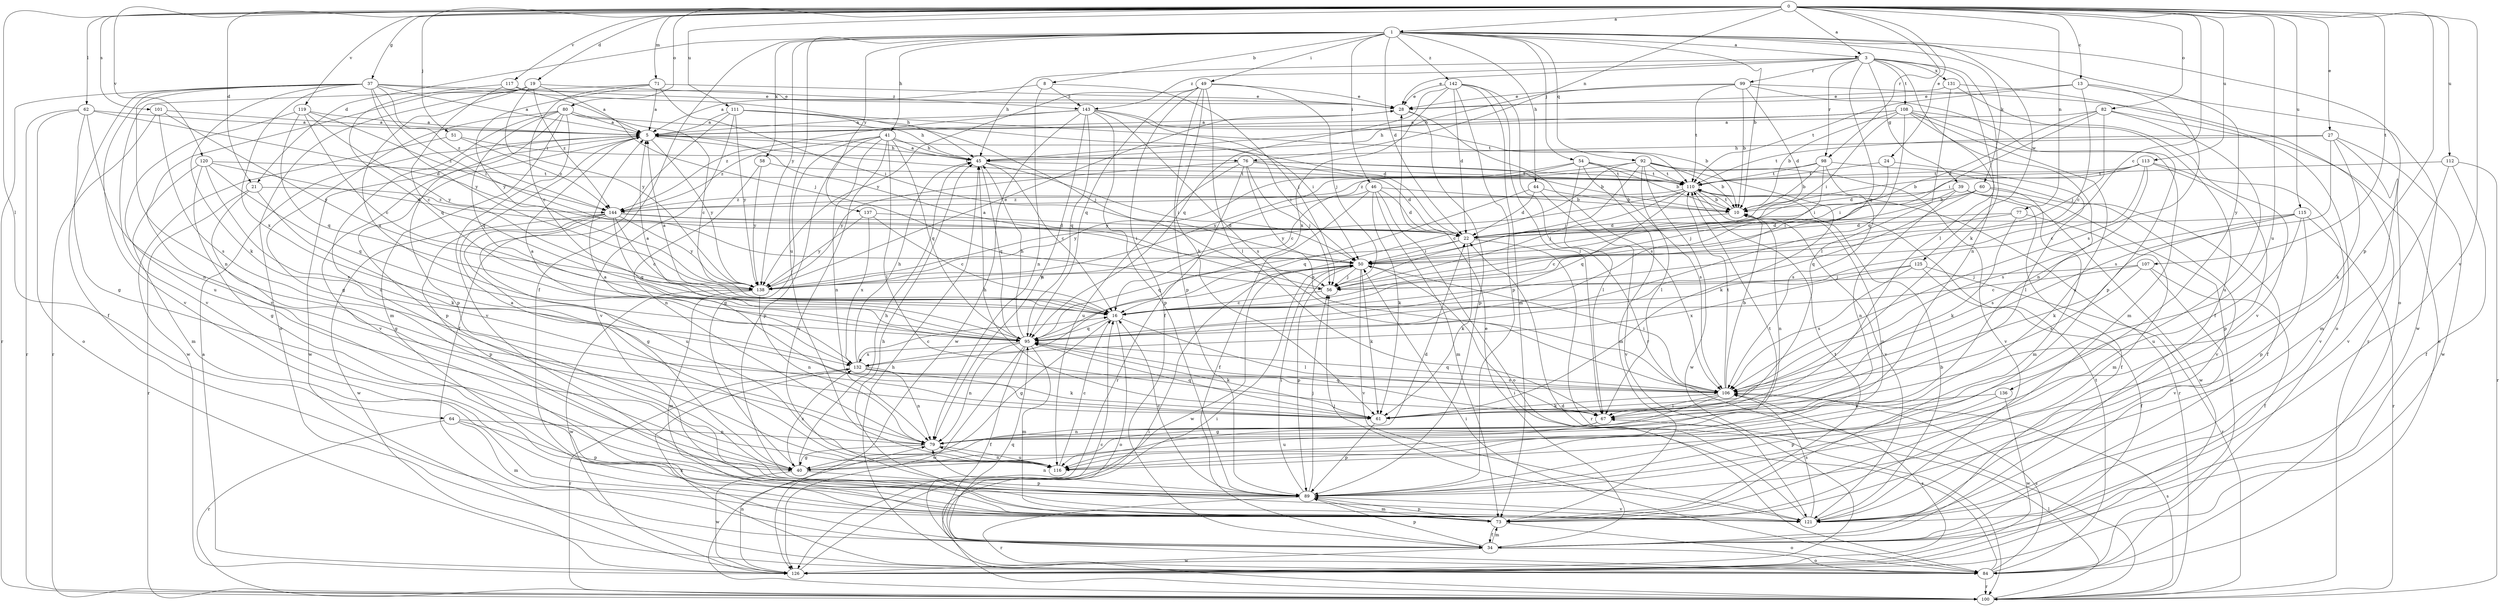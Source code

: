 strict digraph  {
0;
1;
3;
5;
8;
10;
13;
16;
19;
21;
22;
24;
27;
28;
34;
37;
39;
40;
41;
44;
45;
46;
49;
50;
51;
54;
56;
58;
60;
61;
62;
64;
67;
71;
73;
76;
77;
79;
80;
82;
84;
89;
92;
95;
98;
99;
100;
101;
106;
107;
108;
110;
111;
112;
113;
115;
116;
117;
119;
120;
121;
125;
126;
131;
132;
136;
137;
138;
142;
143;
144;
0 -> 1  [label=a];
0 -> 3  [label=a];
0 -> 13  [label=c];
0 -> 16  [label=c];
0 -> 19  [label=d];
0 -> 21  [label=d];
0 -> 24  [label=e];
0 -> 27  [label=e];
0 -> 37  [label=g];
0 -> 51  [label=j];
0 -> 62  [label=l];
0 -> 64  [label=l];
0 -> 71  [label=m];
0 -> 76  [label=n];
0 -> 77  [label=n];
0 -> 80  [label=o];
0 -> 82  [label=o];
0 -> 89  [label=p];
0 -> 98  [label=r];
0 -> 101  [label=s];
0 -> 107  [label=t];
0 -> 111  [label=u];
0 -> 112  [label=u];
0 -> 113  [label=u];
0 -> 115  [label=u];
0 -> 116  [label=u];
0 -> 117  [label=v];
0 -> 119  [label=v];
0 -> 120  [label=v];
0 -> 121  [label=v];
1 -> 3  [label=a];
1 -> 8  [label=b];
1 -> 10  [label=b];
1 -> 21  [label=d];
1 -> 22  [label=d];
1 -> 34  [label=f];
1 -> 41  [label=h];
1 -> 44  [label=h];
1 -> 46  [label=i];
1 -> 49  [label=i];
1 -> 54  [label=j];
1 -> 58  [label=k];
1 -> 60  [label=k];
1 -> 84  [label=o];
1 -> 92  [label=q];
1 -> 116  [label=u];
1 -> 125  [label=w];
1 -> 136  [label=y];
1 -> 137  [label=y];
1 -> 138  [label=y];
1 -> 142  [label=z];
3 -> 28  [label=e];
3 -> 39  [label=g];
3 -> 45  [label=h];
3 -> 61  [label=k];
3 -> 67  [label=l];
3 -> 79  [label=n];
3 -> 95  [label=q];
3 -> 98  [label=r];
3 -> 99  [label=r];
3 -> 108  [label=t];
3 -> 131  [label=x];
3 -> 143  [label=z];
5 -> 45  [label=h];
5 -> 89  [label=p];
5 -> 110  [label=t];
5 -> 121  [label=v];
5 -> 126  [label=w];
5 -> 138  [label=y];
8 -> 5  [label=a];
8 -> 56  [label=j];
8 -> 79  [label=n];
8 -> 143  [label=z];
10 -> 22  [label=d];
10 -> 79  [label=n];
10 -> 110  [label=t];
10 -> 116  [label=u];
13 -> 16  [label=c];
13 -> 28  [label=e];
13 -> 106  [label=s];
13 -> 110  [label=t];
13 -> 126  [label=w];
16 -> 5  [label=a];
16 -> 40  [label=g];
16 -> 67  [label=l];
16 -> 84  [label=o];
16 -> 95  [label=q];
19 -> 56  [label=j];
19 -> 84  [label=o];
19 -> 121  [label=v];
19 -> 132  [label=x];
19 -> 138  [label=y];
19 -> 143  [label=z];
19 -> 144  [label=z];
21 -> 40  [label=g];
21 -> 61  [label=k];
21 -> 100  [label=r];
21 -> 144  [label=z];
22 -> 50  [label=i];
22 -> 61  [label=k];
22 -> 95  [label=q];
22 -> 100  [label=r];
24 -> 50  [label=i];
24 -> 67  [label=l];
24 -> 110  [label=t];
27 -> 45  [label=h];
27 -> 61  [label=k];
27 -> 73  [label=m];
27 -> 106  [label=s];
27 -> 110  [label=t];
27 -> 126  [label=w];
28 -> 5  [label=a];
28 -> 89  [label=p];
28 -> 106  [label=s];
34 -> 28  [label=e];
34 -> 73  [label=m];
34 -> 84  [label=o];
34 -> 89  [label=p];
34 -> 95  [label=q];
34 -> 126  [label=w];
37 -> 5  [label=a];
37 -> 28  [label=e];
37 -> 34  [label=f];
37 -> 45  [label=h];
37 -> 50  [label=i];
37 -> 61  [label=k];
37 -> 79  [label=n];
37 -> 100  [label=r];
37 -> 121  [label=v];
37 -> 132  [label=x];
37 -> 138  [label=y];
37 -> 144  [label=z];
39 -> 34  [label=f];
39 -> 56  [label=j];
39 -> 79  [label=n];
39 -> 84  [label=o];
39 -> 126  [label=w];
39 -> 144  [label=z];
40 -> 22  [label=d];
40 -> 45  [label=h];
40 -> 89  [label=p];
40 -> 110  [label=t];
40 -> 126  [label=w];
40 -> 132  [label=x];
41 -> 40  [label=g];
41 -> 45  [label=h];
41 -> 50  [label=i];
41 -> 67  [label=l];
41 -> 79  [label=n];
41 -> 89  [label=p];
41 -> 95  [label=q];
41 -> 121  [label=v];
41 -> 144  [label=z];
44 -> 10  [label=b];
44 -> 22  [label=d];
44 -> 95  [label=q];
44 -> 121  [label=v];
45 -> 5  [label=a];
45 -> 16  [label=c];
45 -> 50  [label=i];
45 -> 95  [label=q];
45 -> 110  [label=t];
46 -> 10  [label=b];
46 -> 22  [label=d];
46 -> 34  [label=f];
46 -> 61  [label=k];
46 -> 73  [label=m];
46 -> 84  [label=o];
46 -> 138  [label=y];
49 -> 28  [label=e];
49 -> 34  [label=f];
49 -> 56  [label=j];
49 -> 61  [label=k];
49 -> 67  [label=l];
49 -> 89  [label=p];
49 -> 95  [label=q];
49 -> 138  [label=y];
50 -> 56  [label=j];
50 -> 61  [label=k];
50 -> 89  [label=p];
50 -> 121  [label=v];
50 -> 126  [label=w];
50 -> 138  [label=y];
51 -> 126  [label=w];
51 -> 144  [label=z];
51 -> 76  [label=i];
54 -> 10  [label=b];
54 -> 16  [label=c];
54 -> 67  [label=l];
54 -> 73  [label=m];
54 -> 106  [label=s];
54 -> 110  [label=t];
54 -> 138  [label=y];
56 -> 5  [label=a];
56 -> 16  [label=c];
58 -> 79  [label=n];
58 -> 110  [label=t];
58 -> 138  [label=y];
60 -> 10  [label=b];
60 -> 50  [label=i];
60 -> 73  [label=m];
60 -> 95  [label=q];
60 -> 121  [label=v];
61 -> 5  [label=a];
61 -> 45  [label=h];
61 -> 89  [label=p];
61 -> 95  [label=q];
62 -> 5  [label=a];
62 -> 22  [label=d];
62 -> 40  [label=g];
62 -> 79  [label=n];
62 -> 84  [label=o];
62 -> 100  [label=r];
64 -> 73  [label=m];
64 -> 79  [label=n];
64 -> 89  [label=p];
64 -> 100  [label=r];
67 -> 79  [label=n];
67 -> 95  [label=q];
67 -> 116  [label=u];
71 -> 5  [label=a];
71 -> 16  [label=c];
71 -> 28  [label=e];
71 -> 50  [label=i];
71 -> 121  [label=v];
71 -> 138  [label=y];
73 -> 34  [label=f];
73 -> 45  [label=h];
73 -> 84  [label=o];
73 -> 89  [label=p];
73 -> 110  [label=t];
76 -> 10  [label=b];
76 -> 22  [label=d];
76 -> 56  [label=j];
76 -> 100  [label=r];
76 -> 106  [label=s];
76 -> 110  [label=t];
76 -> 116  [label=u];
76 -> 138  [label=y];
77 -> 16  [label=c];
77 -> 22  [label=d];
77 -> 61  [label=k];
77 -> 73  [label=m];
79 -> 40  [label=g];
79 -> 116  [label=u];
80 -> 5  [label=a];
80 -> 16  [label=c];
80 -> 40  [label=g];
80 -> 45  [label=h];
80 -> 73  [label=m];
80 -> 89  [label=p];
80 -> 95  [label=q];
80 -> 116  [label=u];
80 -> 121  [label=v];
82 -> 5  [label=a];
82 -> 22  [label=d];
82 -> 50  [label=i];
82 -> 56  [label=j];
82 -> 84  [label=o];
82 -> 116  [label=u];
84 -> 16  [label=c];
84 -> 22  [label=d];
84 -> 45  [label=h];
84 -> 50  [label=i];
84 -> 100  [label=r];
84 -> 106  [label=s];
84 -> 110  [label=t];
84 -> 132  [label=x];
89 -> 16  [label=c];
89 -> 50  [label=i];
89 -> 56  [label=j];
89 -> 73  [label=m];
89 -> 79  [label=n];
89 -> 100  [label=r];
89 -> 121  [label=v];
92 -> 10  [label=b];
92 -> 16  [label=c];
92 -> 56  [label=j];
92 -> 61  [label=k];
92 -> 67  [label=l];
92 -> 110  [label=t];
92 -> 121  [label=v];
92 -> 126  [label=w];
92 -> 138  [label=y];
95 -> 5  [label=a];
95 -> 34  [label=f];
95 -> 45  [label=h];
95 -> 61  [label=k];
95 -> 73  [label=m];
95 -> 79  [label=n];
95 -> 126  [label=w];
95 -> 132  [label=x];
98 -> 10  [label=b];
98 -> 34  [label=f];
98 -> 50  [label=i];
98 -> 106  [label=s];
98 -> 110  [label=t];
98 -> 144  [label=z];
99 -> 10  [label=b];
99 -> 22  [label=d];
99 -> 28  [label=e];
99 -> 45  [label=h];
99 -> 89  [label=p];
99 -> 100  [label=r];
99 -> 110  [label=t];
100 -> 50  [label=i];
100 -> 67  [label=l];
100 -> 106  [label=s];
101 -> 5  [label=a];
101 -> 100  [label=r];
101 -> 106  [label=s];
101 -> 138  [label=y];
106 -> 10  [label=b];
106 -> 40  [label=g];
106 -> 50  [label=i];
106 -> 61  [label=k];
106 -> 67  [label=l];
106 -> 95  [label=q];
106 -> 110  [label=t];
107 -> 16  [label=c];
107 -> 34  [label=f];
107 -> 56  [label=j];
107 -> 106  [label=s];
107 -> 121  [label=v];
108 -> 5  [label=a];
108 -> 10  [label=b];
108 -> 45  [label=h];
108 -> 50  [label=i];
108 -> 73  [label=m];
108 -> 79  [label=n];
108 -> 95  [label=q];
108 -> 116  [label=u];
108 -> 121  [label=v];
110 -> 10  [label=b];
110 -> 56  [label=j];
110 -> 95  [label=q];
110 -> 100  [label=r];
110 -> 121  [label=v];
110 -> 138  [label=y];
110 -> 144  [label=z];
111 -> 5  [label=a];
111 -> 22  [label=d];
111 -> 34  [label=f];
111 -> 56  [label=j];
111 -> 110  [label=t];
111 -> 121  [label=v];
111 -> 138  [label=y];
112 -> 34  [label=f];
112 -> 100  [label=r];
112 -> 110  [label=t];
112 -> 121  [label=v];
113 -> 10  [label=b];
113 -> 16  [label=c];
113 -> 22  [label=d];
113 -> 89  [label=p];
113 -> 106  [label=s];
113 -> 110  [label=t];
113 -> 121  [label=v];
115 -> 22  [label=d];
115 -> 61  [label=k];
115 -> 89  [label=p];
115 -> 100  [label=r];
115 -> 106  [label=s];
115 -> 116  [label=u];
116 -> 5  [label=a];
116 -> 16  [label=c];
116 -> 79  [label=n];
117 -> 5  [label=a];
117 -> 16  [label=c];
117 -> 28  [label=e];
117 -> 95  [label=q];
119 -> 5  [label=a];
119 -> 16  [label=c];
119 -> 95  [label=q];
119 -> 116  [label=u];
119 -> 138  [label=y];
119 -> 144  [label=z];
120 -> 22  [label=d];
120 -> 40  [label=g];
120 -> 73  [label=m];
120 -> 95  [label=q];
120 -> 106  [label=s];
120 -> 110  [label=t];
121 -> 10  [label=b];
121 -> 50  [label=i];
121 -> 56  [label=j];
121 -> 106  [label=s];
125 -> 34  [label=f];
125 -> 56  [label=j];
125 -> 100  [label=r];
125 -> 106  [label=s];
125 -> 132  [label=x];
126 -> 5  [label=a];
126 -> 50  [label=i];
126 -> 79  [label=n];
126 -> 106  [label=s];
131 -> 28  [label=e];
131 -> 34  [label=f];
131 -> 67  [label=l];
131 -> 84  [label=o];
132 -> 5  [label=a];
132 -> 16  [label=c];
132 -> 45  [label=h];
132 -> 61  [label=k];
132 -> 79  [label=n];
132 -> 100  [label=r];
132 -> 106  [label=s];
136 -> 61  [label=k];
136 -> 89  [label=p];
136 -> 126  [label=w];
137 -> 16  [label=c];
137 -> 22  [label=d];
137 -> 132  [label=x];
137 -> 138  [label=y];
138 -> 28  [label=e];
138 -> 73  [label=m];
138 -> 79  [label=n];
138 -> 126  [label=w];
142 -> 22  [label=d];
142 -> 28  [label=e];
142 -> 67  [label=l];
142 -> 73  [label=m];
142 -> 89  [label=p];
142 -> 95  [label=q];
142 -> 100  [label=r];
142 -> 132  [label=x];
143 -> 5  [label=a];
143 -> 10  [label=b];
143 -> 50  [label=i];
143 -> 79  [label=n];
143 -> 89  [label=p];
143 -> 95  [label=q];
143 -> 106  [label=s];
143 -> 126  [label=w];
143 -> 144  [label=z];
144 -> 16  [label=c];
144 -> 22  [label=d];
144 -> 40  [label=g];
144 -> 50  [label=i];
144 -> 89  [label=p];
144 -> 95  [label=q];
144 -> 116  [label=u];
144 -> 126  [label=w];
144 -> 138  [label=y];
}
